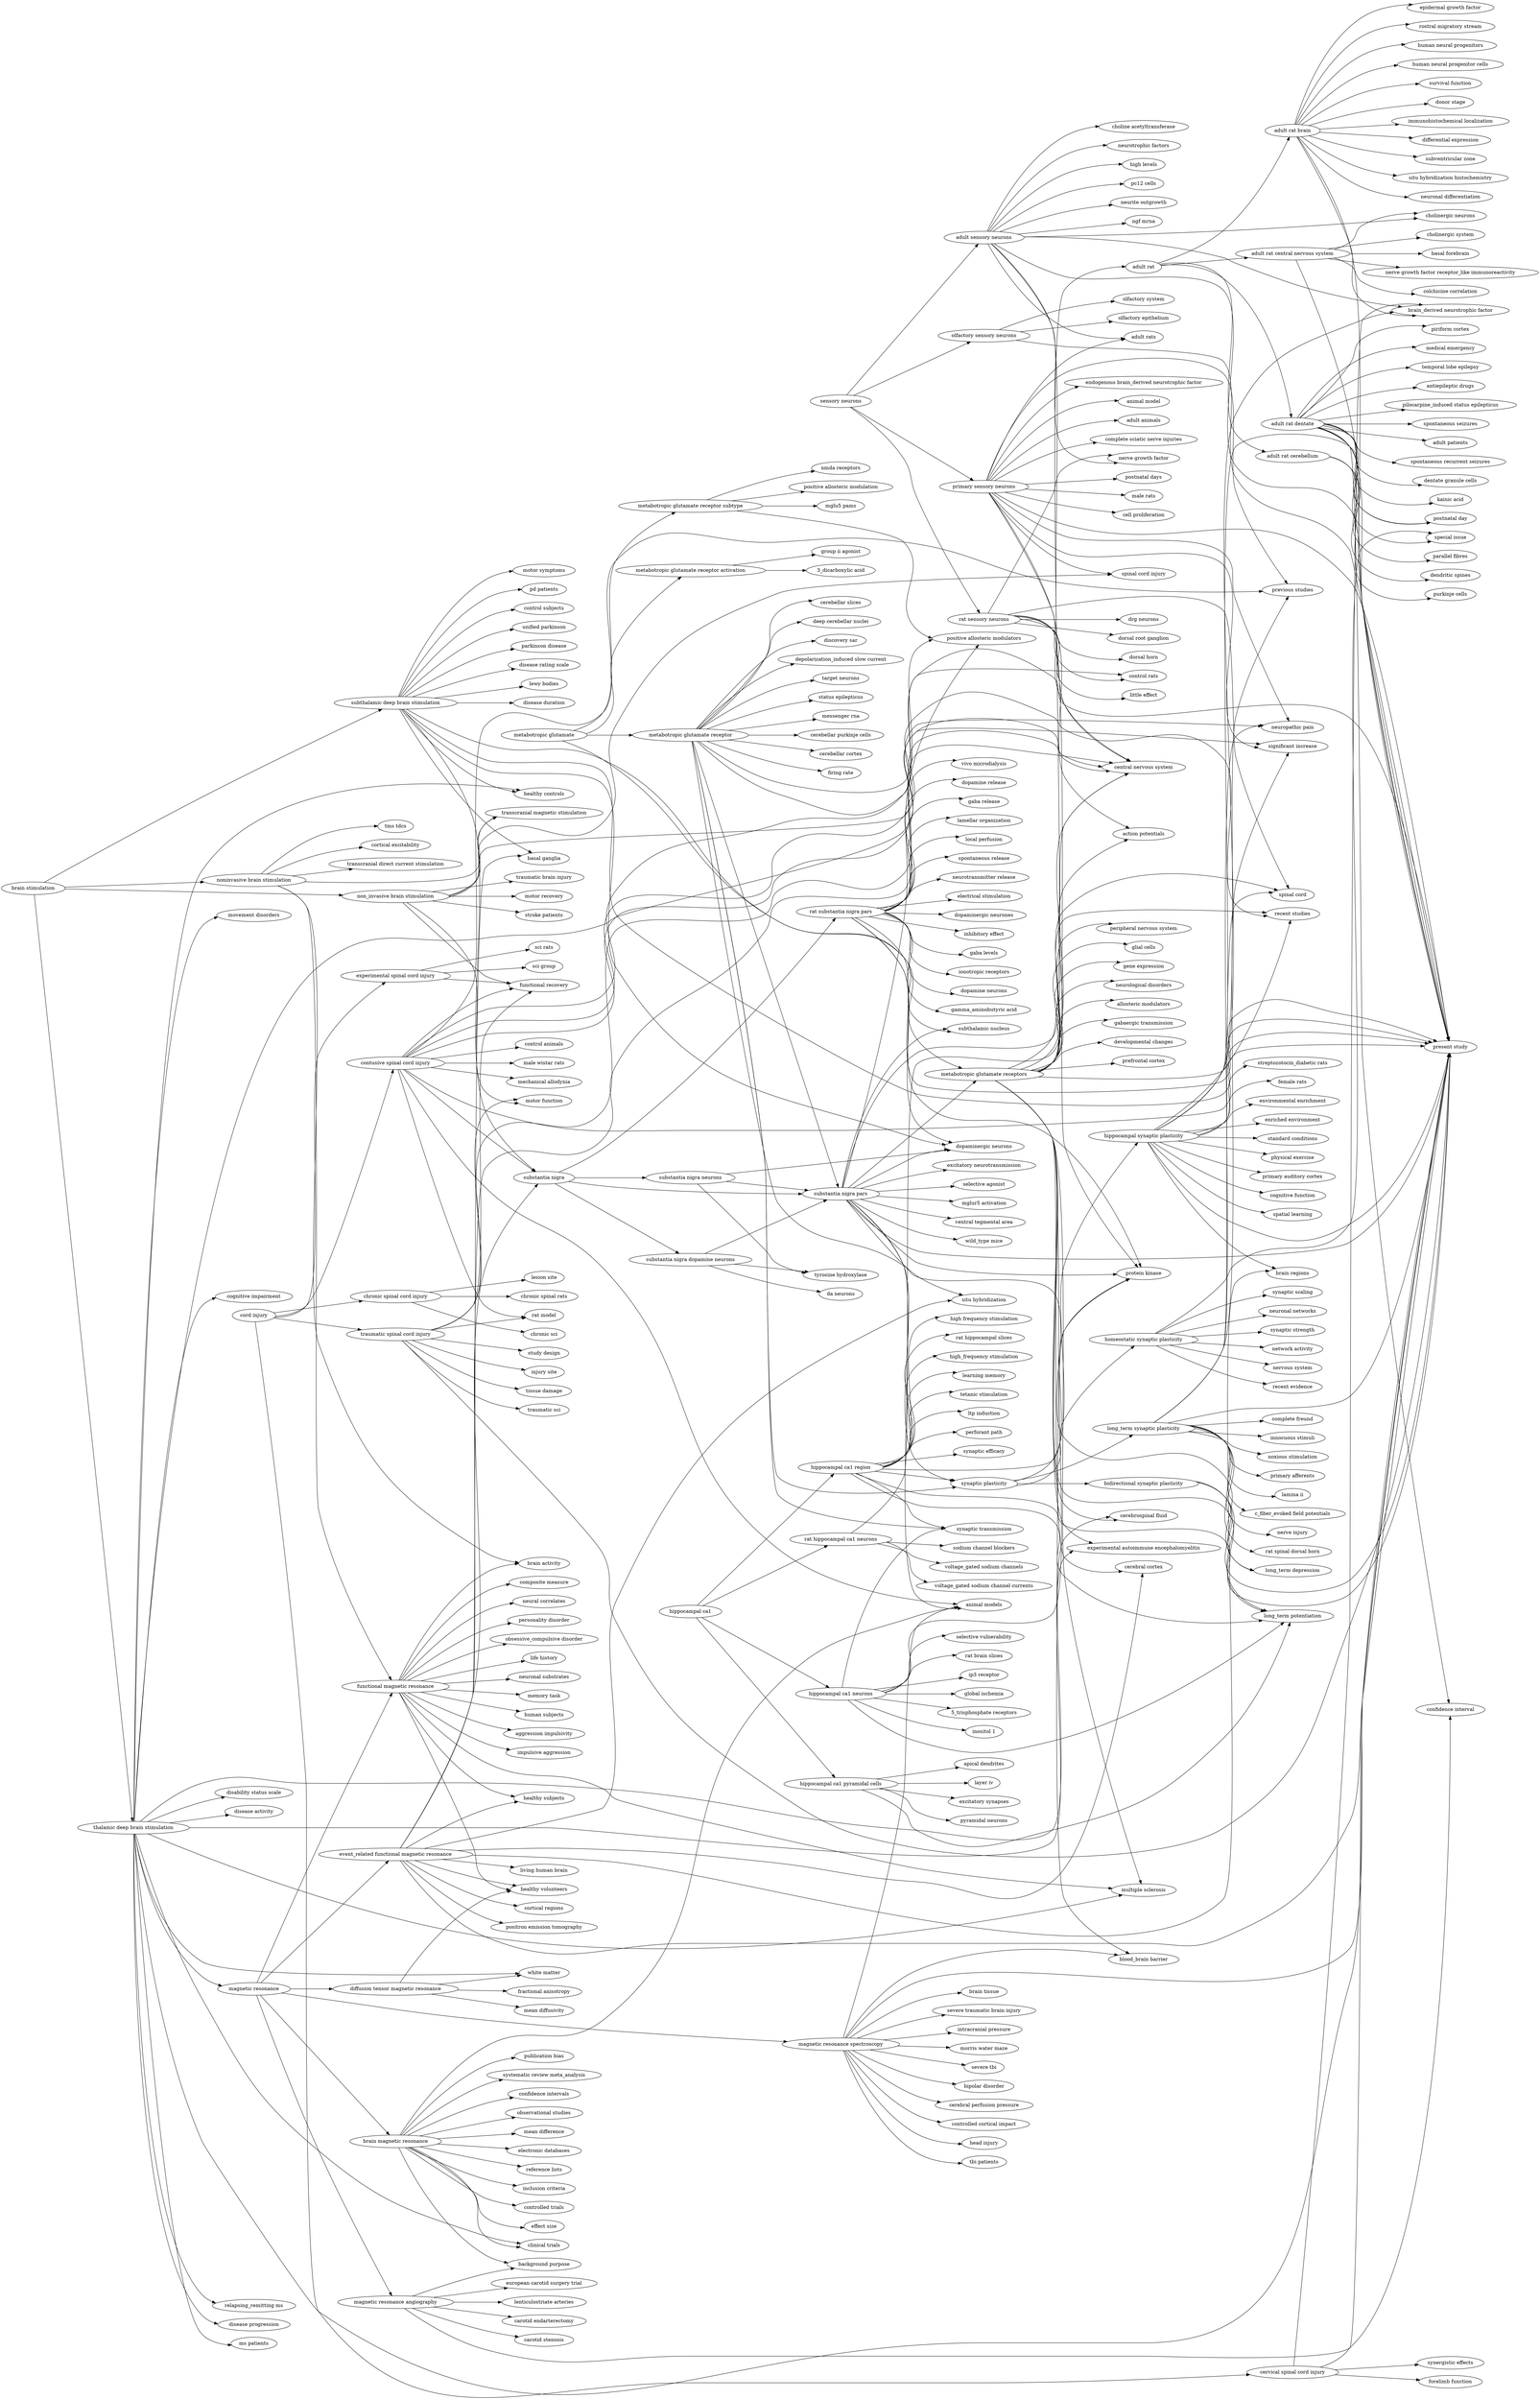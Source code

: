 digraph semnet {
rankdir = LR;
"magnetic resonance" -> {"diffusion tensor magnetic resonance"; "brain magnetic resonance"; "event_related functional magnetic resonance"; "magnetic resonance spectroscopy"; "magnetic resonance angiography"; "functional magnetic resonance"}
"magnetic resonance spectroscopy" -> {"intracranial pressure"; "morris water maze"; "present study"; "severe tbi"; "blood_brain barrier"; "bipolar disorder"; "cerebral perfusion pressure"; "controlled cortical impact"; "head injury"; "tbi patients"; "animal models"; "brain tissue"; "severe traumatic brain injury"}
"diffusion tensor magnetic resonance" -> {"fractional anisotropy"; "white matter"; "healthy volunteers"; "mean diffusivity"}
"brain magnetic resonance" -> {"publication bias"; "systematic review meta_analysis"; "background purpose"; "clinical trials"; "confidence intervals"; "observational studies"; "mean difference"; "electronic databases"; "reference lists"; "animal models"; "inclusion criteria"; "controlled trials"; "effect size"}
"functional magnetic resonance" -> {"neuronal substrates"; "memory task"; "human subjects"; "aggression impulsivity"; "impulsive aggression"; "composite measure"; "neural correlates"; "brain activity"; "obsessive_compulsive disorder"; "healthy subjects"; "life history"; "personality disorder"; "multiple sclerosis"; "healthy volunteers"}
"magnetic resonance angiography" -> {"background purpose"; "carotid endarterectomy"; "carotid stenosis"; "confidence interval"; "lenticulostriate arteries"; "european carotid surgery trial"}
"event_related functional magnetic resonance" -> {"cortical regions"; "positron emission tomography"; "substantia nigra"; "brain regions"; "living human brain"; "basal ganglia"; "present study"; "healthy subjects"; "cerebral cortex"; "situ hybridization"; "healthy volunteers"; "central nervous system"}
"hippocampal ca1" -> {"rat hippocampal ca1 neurons"; "hippocampal ca1 pyramidal cells"; "hippocampal ca1 region"; "hippocampal ca1 neurons"}
"hippocampal ca1 region" -> {"present study"; "protein kinase"; "long_term potentiation"; "ltp induction"; "synaptic plasticity"; "perforant path"; "synaptic efficacy"; "synaptic transmission"; "high frequency stimulation"; "rat hippocampal slices"; "high_frequency stimulation"; "learning memory"; "tetanic stimulation"}
"hippocampal ca1 pyramidal cells" -> {"apical dendrites"; "layer iv"; "excitatory synapses"; "pyramidal neurons"; "long_term potentiation"}
"rat hippocampal ca1 neurons" -> {"action potentials"; "voltage_gated sodium channel currents"; "sodium channel blockers"; "voltage_gated sodium channels"}
"hippocampal ca1 neurons" -> {"protein kinase"; "inositol 1"; "long_term potentiation"; "selective vulnerability"; "rat brain slices"; "synaptic transmission"; "ip3 receptor"; "global ischemia"; "5_trisphosphate receptors"}
"synaptic plasticity" -> {"long_term synaptic plasticity"; "hippocampal synaptic plasticity"; "homeostatic synaptic plasticity"; "bidirectional synaptic plasticity"}
"long_term synaptic plasticity" -> {"rat spinal dorsal horn"; "present study"; "complete freund"; "innocuous stimuli"; "noxious stimulation"; "primary afferents"; "lamina ii"; "neuropathic pain"; "nerve injury"; "spinal cord"; "significant increase"; "c_fiber_evoked field potentials"}
"homeostatic synaptic plasticity" -> {"special issue"; "synaptic scaling"; "neuronal networks"; "synaptic strength"; "network activity"; "nervous system"; "recent evidence"}
"hippocampal synaptic plasticity" -> {"recent studies"; "primary auditory cortex"; "previous studies"; "female rats"; "brain regions"; "environmental enrichment"; "brain_derived neurotrophic factor"; "enriched environment"; "standard conditions"; "physical exercise"; "present study"; "cognitive function"; "postnatal day"; "spatial learning"; "streptozotocin_diabetic rats"}
"bidirectional synaptic plasticity" -> {"present study"; "long_term depression"; "long_term potentiation"}
"adult rat" -> {"adult rat cerebellum"; "adult rat brain"; "adult rat dentate"; "adult rat central nervous system"}
"adult rat cerebellum" -> {"dendritic spines"; "purkinje cells"; "parallel fibres"}
"adult rat brain" -> {"human neural progenitors"; "human neural progenitor cells"; "survival function"; "donor stage"; "immunohistochemical localization"; "brain_derived neurotrophic factor"; "differential expression"; "subventricular zone"; "situ hybridization histochemistry"; "present study"; "neuronal differentiation"; "epidermal growth factor"; "rostral migratory stream"}
"adult rat central nervous system" -> {"colchicine correlation"; "present study"; "cholinergic system"; "basal forebrain"; "cholinergic neurons"; "nerve growth factor receptor_like immunoreactivity"}
"adult rat dentate" -> {"special issue"; "present study"; "adult patients"; "postnatal day"; "spontaneous recurrent seizures"; "dentate granule cells"; "kainic acid"; "piriform cortex"; "medical emergency"; "temporal lobe epilepsy"; "antiepileptic drugs"; "confidence interval"; "pilocarpine_induced status epilepticus"; "spontaneous seizures"}
"cord injury" -> {"cervical spinal cord injury"; "chronic spinal cord injury"; "contusive spinal cord injury"; "traumatic spinal cord injury"; "experimental spinal cord injury"}
"contusive spinal cord injury" -> {"animal models"; "present study"; "previous studies"; "substantia nigra"; "control animals"; "male wistar rats"; "control rats"; "rat model"; "mechanical allodynia"; "neuropathic pain"; "significant increase"; "functional recovery"}
"cervical spinal cord injury" -> {"brain_derived neurotrophic factor"; "forelimb function"; "synergistic effects"; "present study"}
"chronic spinal cord injury" -> {"lesion site"; "chronic spinal rats"; "chronic sci"}
"traumatic spinal cord injury" -> {"present study"; "tissue damage"; "motor function"; "traumatic sci"; "study design"; "injury site"; "rat model"; "central nervous system"; "functional recovery"}
"experimental spinal cord injury" -> {"sci rats"; "sci group"; "functional recovery"}
"substantia nigra" -> {"rat substantia nigra pars"; "substantia nigra pars"; "substantia nigra dopamine neurons"; "substantia nigra neurons"}
"substantia nigra pars" -> {"ventral tegmental area"; "present study"; "protein kinase"; "metabotropic glutamate receptors"; "wild_type mice"; "synaptic plasticity"; "excitatory neurotransmission"; "dopaminergic neurons"; "animal models"; "central nervous system"; "selective agonist"; "mglur5 activation"; "situ hybridization"; "positive allosteric modulators"; "subthalamic nucleus"}
"substantia nigra dopamine neurons" -> {"tyrosine hydroxylase"; "substantia nigra pars"; "da neurons"}
"rat substantia nigra pars" -> {"vivo microdialysis"; "present study"; "dopamine release"; "protein kinase"; "gaba release"; "lamellar organization"; "local perfusion"; "spontaneous release"; "neurotransmitter release"; "dopaminergic neurons"; "electrical stimulation"; "dopaminergic neurones"; "inhibitory effect"; "gaba levels"; "ionotropic receptors"; "dopamine neurons"; "gamma_aminobutyric acid"}
"substantia nigra neurons" -> {"dopaminergic neurons"; "tyrosine hydroxylase"; "substantia nigra pars"}
"brain stimulation" -> {"noninvasive brain stimulation"; "subthalamic deep brain stimulation"; "non_invasive brain stimulation"; "thalamic deep brain stimulation"}
"thalamic deep brain stimulation" -> {"relapsing_remitting ms"; "present study"; "white matter"; "cerebrospinal fluid"; "clinical trials"; "healthy controls"; "disease progression"; "ms patients"; "magnetic resonance"; "movement disorders"; "cognitive impairment"; "disability status scale"; "multiple sclerosis"; "disease activity"; "experimental autoimmune encephalomyelitis"; "central nervous system"}
"noninvasive brain stimulation" -> {"cortical excitability"; "transcranial magnetic stimulation"; "brain activity"; "transcranial direct current stimulation"; "tms tdcs"; "functional magnetic resonance"}
"subthalamic deep brain stimulation" -> {"lewy bodies"; "disease duration"; "present study"; "substantia nigra"; "motor symptoms"; "healthy controls"; "pd patients"; "control subjects"; "dopaminergic neurons"; "subthalamic nucleus"; "unified parkinson"; "parkinson disease"; "disease rating scale"; "basal ganglia"}
"non_invasive brain stimulation" -> {"recent studies"; "motor function"; "stroke patients"; "transcranial magnetic stimulation"; "spinal cord injury"; "traumatic brain injury"; "motor recovery"; "functional recovery"}
"metabotropic glutamate" -> {"metabotropic glutamate receptor"; "metabotropic glutamate receptor activation"; "metabotropic glutamate receptors"; "metabotropic glutamate receptor subtype"}
"metabotropic glutamate receptors" -> {"recent studies"; "neurological disorders"; "allosteric modulators"; "gabaergic transmission"; "cerebrospinal fluid"; "long_term potentiation"; "adult rat"; "cerebral cortex"; "developmental changes"; "prefrontal cortex"; "peripheral nervous system"; "glial cells"; "present study"; "spinal cord"; "blood_brain barrier"; "multiple sclerosis"; "gene expression"; "experimental autoimmune encephalomyelitis"; "central nervous system"}
"metabotropic glutamate receptor subtype" -> {"nmda receptors"; "positive allosteric modulation"; "mglu5 pams"; "positive allosteric modulators"}
"metabotropic glutamate receptor activation" -> {"group ii agonist"; "3_dicarboxylic acid"}
"metabotropic glutamate receptor" -> {"present study"; "discovery sar"; "substantia nigra pars"; "depolarization_induced slow current"; "target neurons"; "status epilepticus"; "messenger rna"; "synaptic plasticity"; "cerebellar purkinje cells"; "cerebellar cortex"; "synaptic transmission"; "firing rate"; "cerebellar slices"; "deep cerebellar nuclei"; "positive allosteric modulators"; "long_term depression"}
"sensory neurons" -> {"primary sensory neurons"; "olfactory sensory neurons"; "adult sensory neurons"; "rat sensory neurons"}
"primary sensory neurons" -> {"male rats"; "present study"; "previous studies"; "control rats"; "spinal cord injury"; "cell proliferation"; "endogenous brain_derived neurotrophic factor"; "animal model"; "neuropathic pain"; "adult animals"; "central nervous system"; "complete sciatic nerve injuries"; "adult rats"; "significant increase"; "postnatal days"}
"olfactory sensory neurons" -> {"olfactory epithelium"; "present study"; "olfactory system"}
"adult sensory neurons" -> {"present study"; "choline acetyltransferase"; "brain_derived neurotrophic factor"; "neurotrophic factors"; "high levels"; "pc12 cells"; "nerve growth factor"; "central nervous system"; "neurite outgrowth"; "cholinergic neurons"; "adult rats"; "ngf mrna"}
"rat sensory neurons" -> {"dorsal root ganglion"; "protein kinase"; "action potentials"; "dorsal horn"; "little effect"; "nerve growth factor"; "spinal cord"; "drg neurons"}
}
